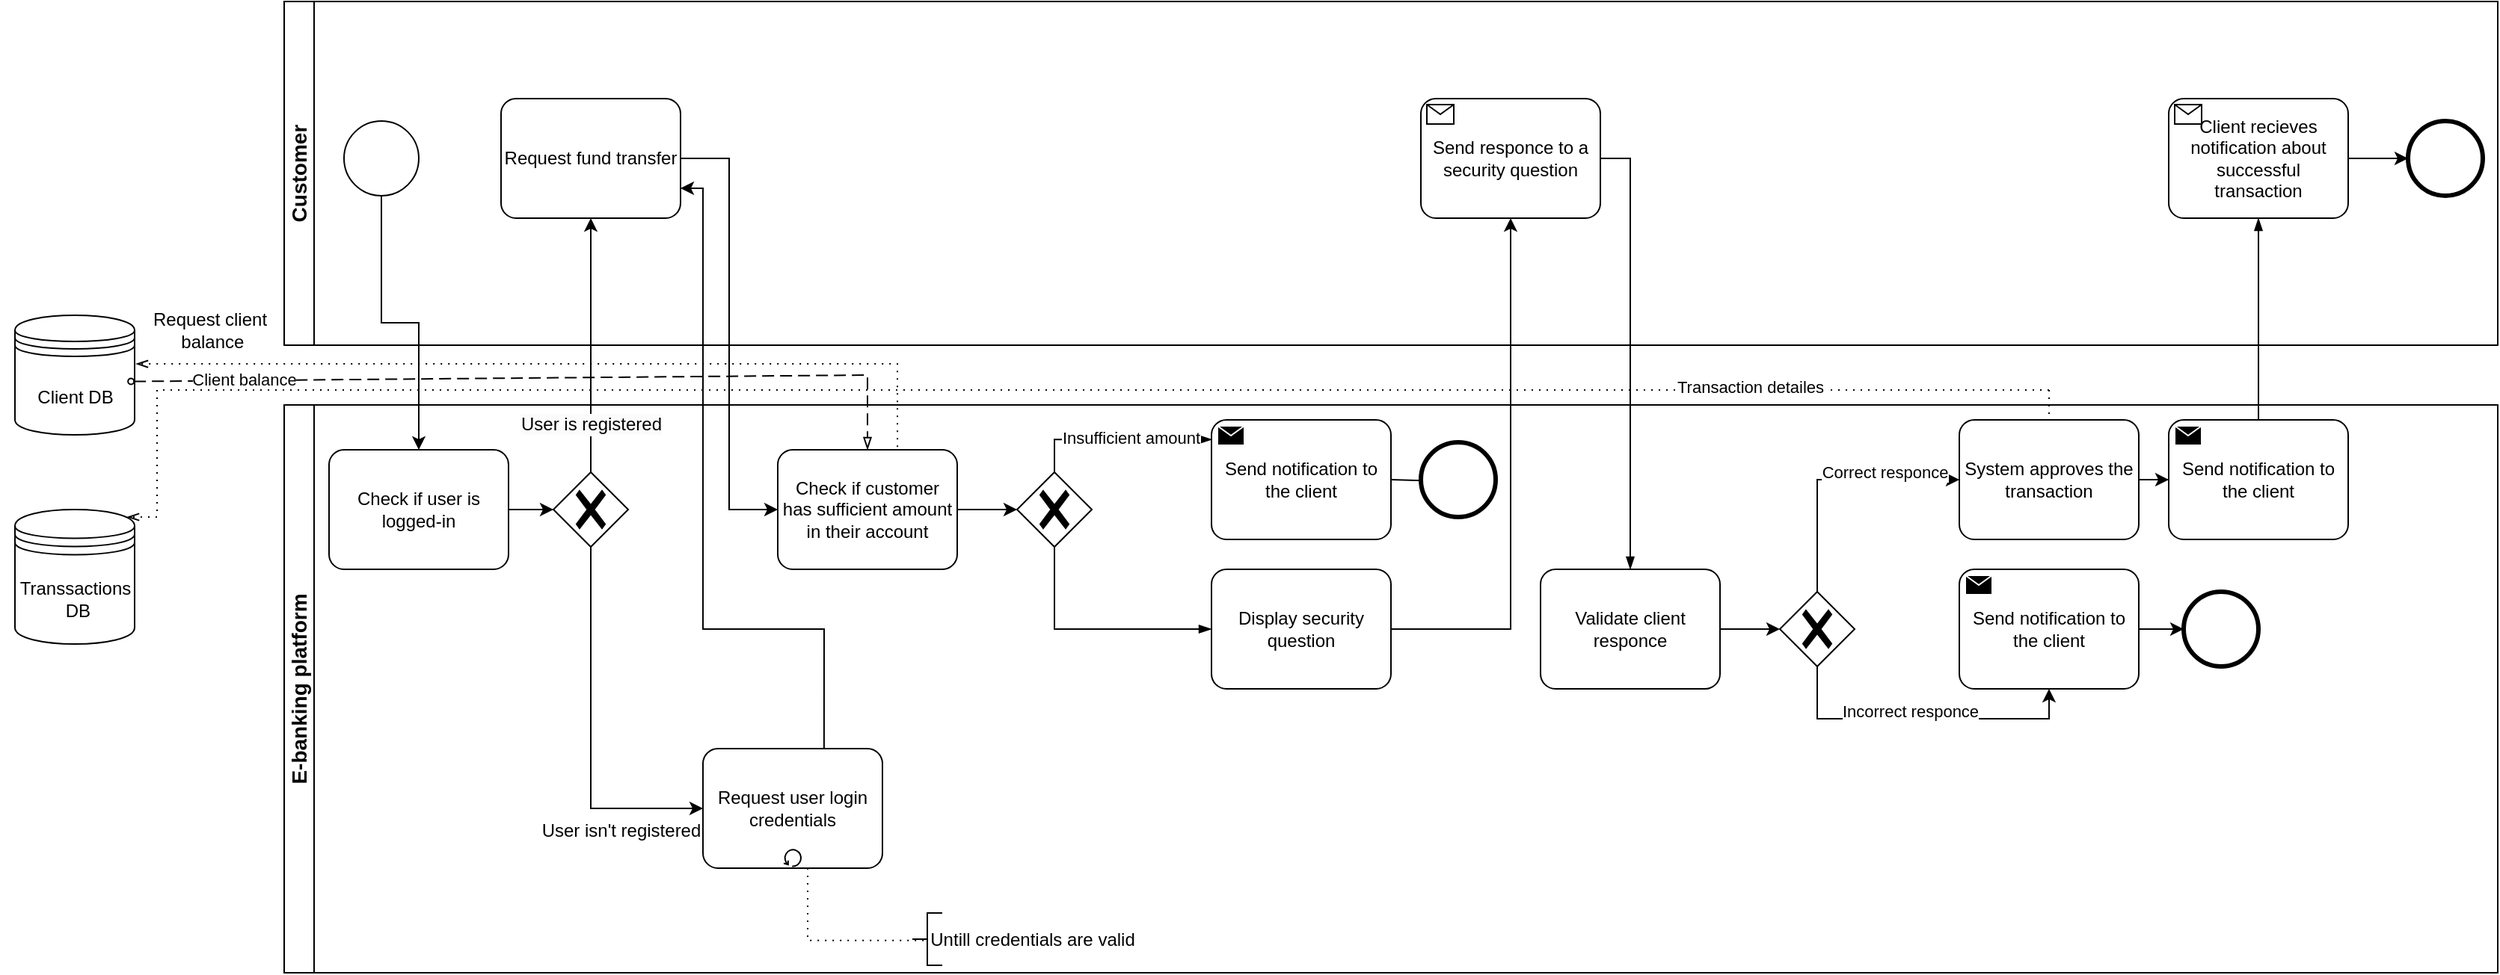 <mxfile version="24.8.3">
  <diagram name="Page-1" id="2a216829-ef6e-dabb-86c1-c78162f3ba2b">
    <mxGraphModel dx="1867" dy="780" grid="1" gridSize="10" guides="1" tooltips="1" connect="1" arrows="1" fold="1" page="1" pageScale="1" pageWidth="850" pageHeight="1100" background="none" math="0" shadow="0">
      <root>
        <mxCell id="0" />
        <mxCell id="1" parent="0" />
        <mxCell id="94Gj55trSPbPdeBnX5Sf-7" value="&lt;font style=&quot;font-size: 14px;&quot;&gt;Customer&lt;/font&gt;" style="swimlane;startSize=20;horizontal=0;html=1;whiteSpace=wrap;" vertex="1" parent="1">
          <mxGeometry x="220" y="130" width="1480" height="230" as="geometry" />
        </mxCell>
        <mxCell id="7a84cebc1def654-1" value="" style="shape=mxgraph.bpmn.shape;html=1;verticalLabelPosition=bottom;labelBackgroundColor=#ffffff;verticalAlign=top;perimeter=ellipsePerimeter;outline=standard;symbol=general;" parent="94Gj55trSPbPdeBnX5Sf-7" vertex="1">
          <mxGeometry x="40" y="80" width="50" height="50" as="geometry" />
        </mxCell>
        <mxCell id="94Gj55trSPbPdeBnX5Sf-15" value="Request fund transfer" style="points=[[0.25,0,0],[0.5,0,0],[0.75,0,0],[1,0.25,0],[1,0.5,0],[1,0.75,0],[0.75,1,0],[0.5,1,0],[0.25,1,0],[0,0.75,0],[0,0.5,0],[0,0.25,0]];shape=mxgraph.bpmn.task;whiteSpace=wrap;rectStyle=rounded;size=10;html=1;container=1;expand=0;collapsible=0;taskMarker=abstract;" vertex="1" parent="94Gj55trSPbPdeBnX5Sf-7">
          <mxGeometry x="145" y="65" width="120" height="80" as="geometry" />
        </mxCell>
        <mxCell id="94Gj55trSPbPdeBnX5Sf-41" value="Send responce to a security question" style="points=[[0.25,0,0],[0.5,0,0],[0.75,0,0],[1,0.25,0],[1,0.5,0],[1,0.75,0],[0.75,1,0],[0.5,1,0],[0.25,1,0],[0,0.75,0],[0,0.5,0],[0,0.25,0]];shape=mxgraph.bpmn.task;whiteSpace=wrap;rectStyle=rounded;size=10;html=1;container=1;expand=0;collapsible=0;taskMarker=receive;" vertex="1" parent="94Gj55trSPbPdeBnX5Sf-7">
          <mxGeometry x="760" y="65" width="120" height="80" as="geometry" />
        </mxCell>
        <mxCell id="94Gj55trSPbPdeBnX5Sf-81" value="Client recieves notification about successful transaction" style="points=[[0.25,0,0],[0.5,0,0],[0.75,0,0],[1,0.25,0],[1,0.5,0],[1,0.75,0],[0.75,1,0],[0.5,1,0],[0.25,1,0],[0,0.75,0],[0,0.5,0],[0,0.25,0]];shape=mxgraph.bpmn.task;whiteSpace=wrap;rectStyle=rounded;size=10;html=1;container=1;expand=0;collapsible=0;taskMarker=receive;" vertex="1" parent="94Gj55trSPbPdeBnX5Sf-7">
          <mxGeometry x="1260" y="65" width="120" height="80" as="geometry" />
        </mxCell>
        <mxCell id="94Gj55trSPbPdeBnX5Sf-61" value="" style="points=[[0.145,0.145,0],[0.5,0,0],[0.855,0.145,0],[1,0.5,0],[0.855,0.855,0],[0.5,1,0],[0.145,0.855,0],[0,0.5,0]];shape=mxgraph.bpmn.event;html=1;verticalLabelPosition=bottom;labelBackgroundColor=#ffffff;verticalAlign=top;align=center;perimeter=ellipsePerimeter;outlineConnect=0;aspect=fixed;outline=end;symbol=terminate2;" vertex="1" parent="94Gj55trSPbPdeBnX5Sf-7">
          <mxGeometry x="1420" y="80" width="50" height="50" as="geometry" />
        </mxCell>
        <mxCell id="94Gj55trSPbPdeBnX5Sf-83" style="edgeStyle=orthogonalEdgeStyle;rounded=0;orthogonalLoop=1;jettySize=auto;html=1;entryX=0;entryY=0.5;entryDx=0;entryDy=0;entryPerimeter=0;" edge="1" parent="94Gj55trSPbPdeBnX5Sf-7" source="94Gj55trSPbPdeBnX5Sf-81" target="94Gj55trSPbPdeBnX5Sf-61">
          <mxGeometry relative="1" as="geometry" />
        </mxCell>
        <mxCell id="94Gj55trSPbPdeBnX5Sf-8" value="&lt;font style=&quot;font-size: 14px;&quot;&gt;E-banking platform&lt;/font&gt;" style="swimlane;startSize=20;horizontal=0;html=1;whiteSpace=wrap;" vertex="1" parent="1">
          <mxGeometry x="220" y="400" width="1480" height="380" as="geometry" />
        </mxCell>
        <mxCell id="94Gj55trSPbPdeBnX5Sf-1" value="" style="points=[[0.25,0.25,0],[0.5,0,0],[0.75,0.25,0],[1,0.5,0],[0.75,0.75,0],[0.5,1,0],[0.25,0.75,0],[0,0.5,0]];shape=mxgraph.bpmn.gateway2;html=1;verticalLabelPosition=bottom;labelBackgroundColor=#ffffff;verticalAlign=top;align=center;perimeter=rhombusPerimeter;outlineConnect=0;outline=none;symbol=none;gwType=exclusive;" vertex="1" parent="94Gj55trSPbPdeBnX5Sf-8">
          <mxGeometry x="180" y="45" width="50" height="50" as="geometry" />
        </mxCell>
        <mxCell id="94Gj55trSPbPdeBnX5Sf-11" value="" style="edgeStyle=orthogonalEdgeStyle;rounded=0;orthogonalLoop=1;jettySize=auto;html=1;" edge="1" parent="94Gj55trSPbPdeBnX5Sf-8" source="94Gj55trSPbPdeBnX5Sf-9" target="94Gj55trSPbPdeBnX5Sf-1">
          <mxGeometry relative="1" as="geometry" />
        </mxCell>
        <mxCell id="94Gj55trSPbPdeBnX5Sf-9" value="Check if user is logged-in" style="points=[[0.25,0,0],[0.5,0,0],[0.75,0,0],[1,0.25,0],[1,0.5,0],[1,0.75,0],[0.75,1,0],[0.5,1,0],[0.25,1,0],[0,0.75,0],[0,0.5,0],[0,0.25,0]];shape=mxgraph.bpmn.task;whiteSpace=wrap;rectStyle=rounded;size=10;html=1;container=1;expand=0;collapsible=0;taskMarker=abstract;" vertex="1" parent="94Gj55trSPbPdeBnX5Sf-8">
          <mxGeometry x="30" y="30" width="120" height="80" as="geometry" />
        </mxCell>
        <mxCell id="94Gj55trSPbPdeBnX5Sf-13" value="User isn&#39;t registered" style="text;html=1;align=center;verticalAlign=middle;resizable=0;points=[];autosize=1;strokeColor=none;fillColor=none;" vertex="1" parent="94Gj55trSPbPdeBnX5Sf-8">
          <mxGeometry x="160" y="270" width="130" height="30" as="geometry" />
        </mxCell>
        <mxCell id="94Gj55trSPbPdeBnX5Sf-17" value="Check if customer has sufficient amount in their account" style="points=[[0.25,0,0],[0.5,0,0],[0.75,0,0],[1,0.25,0],[1,0.5,0],[1,0.75,0],[0.75,1,0],[0.5,1,0],[0.25,1,0],[0,0.75,0],[0,0.5,0],[0,0.25,0]];shape=mxgraph.bpmn.task;whiteSpace=wrap;rectStyle=rounded;size=10;html=1;container=1;expand=0;collapsible=0;taskMarker=abstract;" vertex="1" parent="94Gj55trSPbPdeBnX5Sf-8">
          <mxGeometry x="330" y="30" width="120" height="80" as="geometry" />
        </mxCell>
        <mxCell id="94Gj55trSPbPdeBnX5Sf-28" value="" style="points=[[0.25,0.25,0],[0.5,0,0],[0.75,0.25,0],[1,0.5,0],[0.75,0.75,0],[0.5,1,0],[0.25,0.75,0],[0,0.5,0]];shape=mxgraph.bpmn.gateway2;html=1;verticalLabelPosition=bottom;labelBackgroundColor=#ffffff;verticalAlign=top;align=center;perimeter=rhombusPerimeter;outlineConnect=0;outline=none;symbol=none;gwType=exclusive;" vertex="1" parent="94Gj55trSPbPdeBnX5Sf-8">
          <mxGeometry x="490" y="45" width="50" height="50" as="geometry" />
        </mxCell>
        <mxCell id="94Gj55trSPbPdeBnX5Sf-29" style="edgeStyle=orthogonalEdgeStyle;rounded=0;orthogonalLoop=1;jettySize=auto;html=1;entryX=0;entryY=0.5;entryDx=0;entryDy=0;entryPerimeter=0;" edge="1" parent="94Gj55trSPbPdeBnX5Sf-8" source="94Gj55trSPbPdeBnX5Sf-17" target="94Gj55trSPbPdeBnX5Sf-28">
          <mxGeometry relative="1" as="geometry" />
        </mxCell>
        <mxCell id="94Gj55trSPbPdeBnX5Sf-32" value="" style="edgeStyle=elbowEdgeStyle;fontSize=12;html=1;endArrow=blockThin;endFill=1;rounded=0;exitX=0.5;exitY=0;exitDx=0;exitDy=0;exitPerimeter=0;entryX=0.002;entryY=0.164;entryDx=0;entryDy=0;entryPerimeter=0;" edge="1" parent="94Gj55trSPbPdeBnX5Sf-8" source="94Gj55trSPbPdeBnX5Sf-28">
          <mxGeometry width="160" relative="1" as="geometry">
            <mxPoint x="500" y="170" as="sourcePoint" />
            <mxPoint x="620.24" y="23.12" as="targetPoint" />
            <Array as="points">
              <mxPoint x="515" y="30" />
            </Array>
          </mxGeometry>
        </mxCell>
        <mxCell id="94Gj55trSPbPdeBnX5Sf-33" value="Insufficient amount" style="edgeLabel;html=1;align=center;verticalAlign=middle;resizable=0;points=[];" vertex="1" connectable="0" parent="94Gj55trSPbPdeBnX5Sf-32">
          <mxGeometry x="-0.029" y="-1" relative="1" as="geometry">
            <mxPoint x="11" y="-2" as="offset" />
          </mxGeometry>
        </mxCell>
        <mxCell id="94Gj55trSPbPdeBnX5Sf-37" value="" style="edgeStyle=orthogonalEdgeStyle;rounded=0;orthogonalLoop=1;jettySize=auto;html=1;" edge="1" parent="94Gj55trSPbPdeBnX5Sf-8" target="94Gj55trSPbPdeBnX5Sf-36">
          <mxGeometry relative="1" as="geometry">
            <mxPoint x="740" y="50.059" as="sourcePoint" />
          </mxGeometry>
        </mxCell>
        <mxCell id="94Gj55trSPbPdeBnX5Sf-36" value="" style="points=[[0.145,0.145,0],[0.5,0,0],[0.855,0.145,0],[1,0.5,0],[0.855,0.855,0],[0.5,1,0],[0.145,0.855,0],[0,0.5,0]];shape=mxgraph.bpmn.event;html=1;verticalLabelPosition=bottom;labelBackgroundColor=#ffffff;verticalAlign=top;align=center;perimeter=ellipsePerimeter;outlineConnect=0;aspect=fixed;outline=end;symbol=terminate2;" vertex="1" parent="94Gj55trSPbPdeBnX5Sf-8">
          <mxGeometry x="760" y="25" width="50" height="50" as="geometry" />
        </mxCell>
        <mxCell id="94Gj55trSPbPdeBnX5Sf-38" value="Display security question" style="points=[[0.25,0,0],[0.5,0,0],[0.75,0,0],[1,0.25,0],[1,0.5,0],[1,0.75,0],[0.75,1,0],[0.5,1,0],[0.25,1,0],[0,0.75,0],[0,0.5,0],[0,0.25,0]];shape=mxgraph.bpmn.task;whiteSpace=wrap;rectStyle=rounded;size=10;html=1;container=1;expand=0;collapsible=0;taskMarker=abstract;" vertex="1" parent="94Gj55trSPbPdeBnX5Sf-8">
          <mxGeometry x="620" y="110" width="120" height="80" as="geometry" />
        </mxCell>
        <mxCell id="94Gj55trSPbPdeBnX5Sf-40" value="" style="edgeStyle=elbowEdgeStyle;fontSize=12;html=1;endArrow=blockThin;endFill=1;rounded=0;exitX=0.5;exitY=1;exitDx=0;exitDy=0;exitPerimeter=0;entryX=0;entryY=0.5;entryDx=0;entryDy=0;entryPerimeter=0;" edge="1" parent="94Gj55trSPbPdeBnX5Sf-8" source="94Gj55trSPbPdeBnX5Sf-28" target="94Gj55trSPbPdeBnX5Sf-38">
          <mxGeometry width="160" relative="1" as="geometry">
            <mxPoint x="620" y="170" as="sourcePoint" />
            <mxPoint x="780" y="170" as="targetPoint" />
            <Array as="points">
              <mxPoint x="515" y="130" />
            </Array>
          </mxGeometry>
        </mxCell>
        <mxCell id="94Gj55trSPbPdeBnX5Sf-43" value="Validate client responce" style="points=[[0.25,0,0],[0.5,0,0],[0.75,0,0],[1,0.25,0],[1,0.5,0],[1,0.75,0],[0.75,1,0],[0.5,1,0],[0.25,1,0],[0,0.75,0],[0,0.5,0],[0,0.25,0]];shape=mxgraph.bpmn.task;whiteSpace=wrap;rectStyle=rounded;size=10;html=1;container=1;expand=0;collapsible=0;taskMarker=abstract;" vertex="1" parent="94Gj55trSPbPdeBnX5Sf-8">
          <mxGeometry x="840" y="110" width="120" height="80" as="geometry" />
        </mxCell>
        <mxCell id="94Gj55trSPbPdeBnX5Sf-47" value="" style="points=[[0.25,0.25,0],[0.5,0,0],[0.75,0.25,0],[1,0.5,0],[0.75,0.75,0],[0.5,1,0],[0.25,0.75,0],[0,0.5,0]];shape=mxgraph.bpmn.gateway2;html=1;verticalLabelPosition=bottom;labelBackgroundColor=#ffffff;verticalAlign=top;align=center;perimeter=rhombusPerimeter;outlineConnect=0;outline=none;symbol=none;gwType=exclusive;" vertex="1" parent="94Gj55trSPbPdeBnX5Sf-8">
          <mxGeometry x="1000" y="125" width="50" height="50" as="geometry" />
        </mxCell>
        <mxCell id="94Gj55trSPbPdeBnX5Sf-48" style="edgeStyle=orthogonalEdgeStyle;rounded=0;orthogonalLoop=1;jettySize=auto;html=1;entryX=0;entryY=0.5;entryDx=0;entryDy=0;entryPerimeter=0;" edge="1" parent="94Gj55trSPbPdeBnX5Sf-8" source="94Gj55trSPbPdeBnX5Sf-43" target="94Gj55trSPbPdeBnX5Sf-47">
          <mxGeometry relative="1" as="geometry" />
        </mxCell>
        <mxCell id="94Gj55trSPbPdeBnX5Sf-50" value="System approves the transaction" style="points=[[0.25,0,0],[0.5,0,0],[0.75,0,0],[1,0.25,0],[1,0.5,0],[1,0.75,0],[0.75,1,0],[0.5,1,0],[0.25,1,0],[0,0.75,0],[0,0.5,0],[0,0.25,0]];shape=mxgraph.bpmn.task;whiteSpace=wrap;rectStyle=rounded;size=10;html=1;container=1;expand=0;collapsible=0;taskMarker=abstract;" vertex="1" parent="94Gj55trSPbPdeBnX5Sf-8">
          <mxGeometry x="1120" y="10" width="120" height="80" as="geometry" />
        </mxCell>
        <mxCell id="94Gj55trSPbPdeBnX5Sf-51" style="edgeStyle=orthogonalEdgeStyle;rounded=0;orthogonalLoop=1;jettySize=auto;html=1;exitX=0.5;exitY=0;exitDx=0;exitDy=0;exitPerimeter=0;entryX=0;entryY=0.5;entryDx=0;entryDy=0;entryPerimeter=0;" edge="1" parent="94Gj55trSPbPdeBnX5Sf-8" source="94Gj55trSPbPdeBnX5Sf-47" target="94Gj55trSPbPdeBnX5Sf-50">
          <mxGeometry relative="1" as="geometry" />
        </mxCell>
        <mxCell id="94Gj55trSPbPdeBnX5Sf-52" value="Correct responce" style="edgeLabel;html=1;align=center;verticalAlign=middle;resizable=0;points=[];" vertex="1" connectable="0" parent="94Gj55trSPbPdeBnX5Sf-51">
          <mxGeometry x="0.179" y="3" relative="1" as="geometry">
            <mxPoint x="20" y="-2" as="offset" />
          </mxGeometry>
        </mxCell>
        <mxCell id="94Gj55trSPbPdeBnX5Sf-55" style="edgeStyle=orthogonalEdgeStyle;rounded=0;orthogonalLoop=1;jettySize=auto;html=1;entryX=0.5;entryY=1;entryDx=0;entryDy=0;entryPerimeter=0;exitX=0.5;exitY=1;exitDx=0;exitDy=0;exitPerimeter=0;" edge="1" parent="94Gj55trSPbPdeBnX5Sf-8" source="94Gj55trSPbPdeBnX5Sf-47">
          <mxGeometry relative="1" as="geometry">
            <mxPoint x="1180.0" y="190" as="targetPoint" />
            <Array as="points">
              <mxPoint x="1025" y="210" />
              <mxPoint x="1180" y="210" />
            </Array>
          </mxGeometry>
        </mxCell>
        <mxCell id="94Gj55trSPbPdeBnX5Sf-56" value="Incorrect responce" style="edgeLabel;html=1;align=center;verticalAlign=middle;resizable=0;points=[];" vertex="1" connectable="0" parent="94Gj55trSPbPdeBnX5Sf-55">
          <mxGeometry x="-0.079" y="5" relative="1" as="geometry">
            <mxPoint as="offset" />
          </mxGeometry>
        </mxCell>
        <mxCell id="94Gj55trSPbPdeBnX5Sf-57" value="Send notification to the client" style="points=[[0.25,0,0],[0.5,0,0],[0.75,0,0],[1,0.25,0],[1,0.5,0],[1,0.75,0],[0.75,1,0],[0.5,1,0],[0.25,1,0],[0,0.75,0],[0,0.5,0],[0,0.25,0]];shape=mxgraph.bpmn.task;whiteSpace=wrap;rectStyle=rounded;size=10;html=1;container=1;expand=0;collapsible=0;taskMarker=send;" vertex="1" parent="94Gj55trSPbPdeBnX5Sf-8">
          <mxGeometry x="1120" y="110" width="120" height="80" as="geometry" />
        </mxCell>
        <mxCell id="94Gj55trSPbPdeBnX5Sf-58" value="Send notification to the client" style="points=[[0.25,0,0],[0.5,0,0],[0.75,0,0],[1,0.25,0],[1,0.5,0],[1,0.75,0],[0.75,1,0],[0.5,1,0],[0.25,1,0],[0,0.75,0],[0,0.5,0],[0,0.25,0]];shape=mxgraph.bpmn.task;whiteSpace=wrap;rectStyle=rounded;size=10;html=1;container=1;expand=0;collapsible=0;taskMarker=send;" vertex="1" parent="94Gj55trSPbPdeBnX5Sf-8">
          <mxGeometry x="620" y="10" width="120" height="80" as="geometry" />
        </mxCell>
        <mxCell id="94Gj55trSPbPdeBnX5Sf-59" value="" style="points=[[0.145,0.145,0],[0.5,0,0],[0.855,0.145,0],[1,0.5,0],[0.855,0.855,0],[0.5,1,0],[0.145,0.855,0],[0,0.5,0]];shape=mxgraph.bpmn.event;html=1;verticalLabelPosition=bottom;labelBackgroundColor=#ffffff;verticalAlign=top;align=center;perimeter=ellipsePerimeter;outlineConnect=0;aspect=fixed;outline=end;symbol=terminate2;" vertex="1" parent="94Gj55trSPbPdeBnX5Sf-8">
          <mxGeometry x="1270" y="125" width="50" height="50" as="geometry" />
        </mxCell>
        <mxCell id="94Gj55trSPbPdeBnX5Sf-60" style="edgeStyle=orthogonalEdgeStyle;rounded=0;orthogonalLoop=1;jettySize=auto;html=1;entryX=0;entryY=0.5;entryDx=0;entryDy=0;entryPerimeter=0;" edge="1" parent="94Gj55trSPbPdeBnX5Sf-8" source="94Gj55trSPbPdeBnX5Sf-57" target="94Gj55trSPbPdeBnX5Sf-59">
          <mxGeometry relative="1" as="geometry" />
        </mxCell>
        <mxCell id="94Gj55trSPbPdeBnX5Sf-62" value="Send notification to the client" style="points=[[0.25,0,0],[0.5,0,0],[0.75,0,0],[1,0.25,0],[1,0.5,0],[1,0.75,0],[0.75,1,0],[0.5,1,0],[0.25,1,0],[0,0.75,0],[0,0.5,0],[0,0.25,0]];shape=mxgraph.bpmn.task;whiteSpace=wrap;rectStyle=rounded;size=10;html=1;container=1;expand=0;collapsible=0;taskMarker=send;" vertex="1" parent="94Gj55trSPbPdeBnX5Sf-8">
          <mxGeometry x="1260" y="10" width="120" height="80" as="geometry" />
        </mxCell>
        <mxCell id="94Gj55trSPbPdeBnX5Sf-63" style="edgeStyle=orthogonalEdgeStyle;rounded=0;orthogonalLoop=1;jettySize=auto;html=1;entryX=0;entryY=0.5;entryDx=0;entryDy=0;entryPerimeter=0;" edge="1" parent="94Gj55trSPbPdeBnX5Sf-8" source="94Gj55trSPbPdeBnX5Sf-50" target="94Gj55trSPbPdeBnX5Sf-62">
          <mxGeometry relative="1" as="geometry" />
        </mxCell>
        <mxCell id="94Gj55trSPbPdeBnX5Sf-72" value="" style="html=1;shape=mxgraph.flowchart.annotation_2;align=left;labelPosition=right;" vertex="1" parent="94Gj55trSPbPdeBnX5Sf-8">
          <mxGeometry x="420" y="340" width="20" height="35" as="geometry" />
        </mxCell>
        <mxCell id="94Gj55trSPbPdeBnX5Sf-71" value="" style="edgeStyle=elbowEdgeStyle;fontSize=12;html=1;endFill=0;startFill=0;endSize=6;startSize=6;dashed=1;dashPattern=1 4;endArrow=none;startArrow=none;rounded=0;entryX=0.512;entryY=0.526;entryDx=0;entryDy=0;entryPerimeter=0;" edge="1" parent="94Gj55trSPbPdeBnX5Sf-8" target="94Gj55trSPbPdeBnX5Sf-72">
          <mxGeometry width="160" relative="1" as="geometry">
            <mxPoint x="350" y="310" as="sourcePoint" />
            <mxPoint x="620" y="330" as="targetPoint" />
            <Array as="points">
              <mxPoint x="350" y="340" />
            </Array>
          </mxGeometry>
        </mxCell>
        <mxCell id="94Gj55trSPbPdeBnX5Sf-73" value="Untill credentials are valid" style="text;html=1;align=center;verticalAlign=middle;resizable=0;points=[];autosize=1;strokeColor=none;fillColor=none;" vertex="1" parent="94Gj55trSPbPdeBnX5Sf-8">
          <mxGeometry x="420" y="342.5" width="160" height="30" as="geometry" />
        </mxCell>
        <mxCell id="94Gj55trSPbPdeBnX5Sf-78" value="Request user login credentials" style="points=[[0.25,0,0],[0.5,0,0],[0.75,0,0],[1,0.25,0],[1,0.5,0],[1,0.75,0],[0.75,1,0],[0.5,1,0],[0.25,1,0],[0,0.75,0],[0,0.5,0],[0,0.25,0]];shape=mxgraph.bpmn.task;whiteSpace=wrap;rectStyle=rounded;size=10;html=1;container=1;expand=0;collapsible=0;taskMarker=abstract;isLoopStandard=1;" vertex="1" parent="94Gj55trSPbPdeBnX5Sf-8">
          <mxGeometry x="280" y="230" width="120" height="80" as="geometry" />
        </mxCell>
        <mxCell id="94Gj55trSPbPdeBnX5Sf-79" style="edgeStyle=orthogonalEdgeStyle;rounded=0;orthogonalLoop=1;jettySize=auto;html=1;entryX=0;entryY=0.5;entryDx=0;entryDy=0;entryPerimeter=0;exitX=0.5;exitY=1;exitDx=0;exitDy=0;exitPerimeter=0;" edge="1" parent="94Gj55trSPbPdeBnX5Sf-8" source="94Gj55trSPbPdeBnX5Sf-1" target="94Gj55trSPbPdeBnX5Sf-78">
          <mxGeometry relative="1" as="geometry" />
        </mxCell>
        <mxCell id="94Gj55trSPbPdeBnX5Sf-80" style="edgeStyle=orthogonalEdgeStyle;rounded=0;orthogonalLoop=1;jettySize=auto;html=1;entryX=1;entryY=0.75;entryDx=0;entryDy=0;entryPerimeter=0;" edge="1" parent="94Gj55trSPbPdeBnX5Sf-8" target="94Gj55trSPbPdeBnX5Sf-15">
          <mxGeometry relative="1" as="geometry">
            <mxPoint x="360.96" y="230" as="sourcePoint" />
            <mxPoint x="270.0" y="-126.28" as="targetPoint" />
            <Array as="points">
              <mxPoint x="361" y="150" />
              <mxPoint x="280" y="150" />
              <mxPoint x="280" y="-145" />
            </Array>
          </mxGeometry>
        </mxCell>
        <mxCell id="94Gj55trSPbPdeBnX5Sf-14" style="edgeStyle=orthogonalEdgeStyle;rounded=0;orthogonalLoop=1;jettySize=auto;html=1;exitX=0.5;exitY=1;exitDx=0;exitDy=0;entryX=0.5;entryY=0;entryDx=0;entryDy=0;entryPerimeter=0;" edge="1" parent="1" source="7a84cebc1def654-1" target="94Gj55trSPbPdeBnX5Sf-9">
          <mxGeometry relative="1" as="geometry" />
        </mxCell>
        <mxCell id="94Gj55trSPbPdeBnX5Sf-16" style="edgeStyle=orthogonalEdgeStyle;rounded=0;orthogonalLoop=1;jettySize=auto;html=1;exitX=0.5;exitY=0;exitDx=0;exitDy=0;exitPerimeter=0;entryX=0.5;entryY=1;entryDx=0;entryDy=0;entryPerimeter=0;" edge="1" parent="1" source="94Gj55trSPbPdeBnX5Sf-1" target="94Gj55trSPbPdeBnX5Sf-15">
          <mxGeometry relative="1" as="geometry" />
        </mxCell>
        <mxCell id="94Gj55trSPbPdeBnX5Sf-18" value="&lt;span style=&quot;font-size: 12px; background-color: rgb(251, 251, 251);&quot;&gt;User is registered&lt;/span&gt;" style="edgeLabel;html=1;align=center;verticalAlign=middle;resizable=0;points=[];" vertex="1" connectable="0" parent="94Gj55trSPbPdeBnX5Sf-16">
          <mxGeometry x="-0.242" y="-2" relative="1" as="geometry">
            <mxPoint x="-2" y="32" as="offset" />
          </mxGeometry>
        </mxCell>
        <mxCell id="94Gj55trSPbPdeBnX5Sf-19" style="edgeStyle=orthogonalEdgeStyle;rounded=0;orthogonalLoop=1;jettySize=auto;html=1;entryX=0;entryY=0.5;entryDx=0;entryDy=0;entryPerimeter=0;" edge="1" parent="1" source="94Gj55trSPbPdeBnX5Sf-15" target="94Gj55trSPbPdeBnX5Sf-17">
          <mxGeometry relative="1" as="geometry" />
        </mxCell>
        <mxCell id="94Gj55trSPbPdeBnX5Sf-20" value="" style="shape=datastore;html=1;labelPosition=center;verticalLabelPosition=bottom;align=center;verticalAlign=top;" vertex="1" parent="1">
          <mxGeometry x="40" y="340" width="80" height="80" as="geometry" />
        </mxCell>
        <mxCell id="94Gj55trSPbPdeBnX5Sf-21" value="Client DB" style="text;html=1;align=center;verticalAlign=middle;resizable=0;points=[];autosize=1;strokeColor=none;fillColor=none;" vertex="1" parent="1">
          <mxGeometry x="45" y="380" width="70" height="30" as="geometry" />
        </mxCell>
        <mxCell id="94Gj55trSPbPdeBnX5Sf-23" value="" style="edgeStyle=elbowEdgeStyle;fontSize=12;html=1;endFill=0;startFill=0;endSize=6;startSize=6;dashed=1;dashPattern=1 4;endArrow=openThin;startArrow=none;rounded=0;exitX=0.667;exitY=-0.023;exitDx=0;exitDy=0;exitPerimeter=0;entryX=1.012;entryY=0.407;entryDx=0;entryDy=0;entryPerimeter=0;" edge="1" parent="1" source="94Gj55trSPbPdeBnX5Sf-17" target="94Gj55trSPbPdeBnX5Sf-20">
          <mxGeometry width="160" relative="1" as="geometry">
            <mxPoint x="860" y="440" as="sourcePoint" />
            <mxPoint x="220" y="370" as="targetPoint" />
            <Array as="points">
              <mxPoint x="630" y="400" />
            </Array>
          </mxGeometry>
        </mxCell>
        <mxCell id="94Gj55trSPbPdeBnX5Sf-25" value="" style="endArrow=blockThin;html=1;labelPosition=left;verticalLabelPosition=middle;align=right;verticalAlign=middle;dashed=1;dashPattern=8 4;endFill=0;startArrow=oval;startFill=0;endSize=6;startSize=4;rounded=0;exitX=1.037;exitY=0.143;exitDx=0;exitDy=0;exitPerimeter=0;entryX=0.5;entryY=0;entryDx=0;entryDy=0;entryPerimeter=0;" edge="1" parent="1" source="94Gj55trSPbPdeBnX5Sf-21" target="94Gj55trSPbPdeBnX5Sf-17">
          <mxGeometry relative="1" as="geometry">
            <mxPoint x="860" y="440" as="sourcePoint" />
            <mxPoint x="1020" y="440" as="targetPoint" />
            <Array as="points">
              <mxPoint x="610" y="380" />
            </Array>
          </mxGeometry>
        </mxCell>
        <mxCell id="94Gj55trSPbPdeBnX5Sf-27" value="Client balance" style="edgeLabel;html=1;align=center;verticalAlign=middle;resizable=0;points=[];" vertex="1" connectable="0" parent="94Gj55trSPbPdeBnX5Sf-25">
          <mxGeometry x="-0.411" relative="1" as="geometry">
            <mxPoint x="-84" as="offset" />
          </mxGeometry>
        </mxCell>
        <mxCell id="94Gj55trSPbPdeBnX5Sf-24" value="Request client&lt;div&gt;&amp;nbsp;balance&lt;/div&gt;" style="text;html=1;align=center;verticalAlign=middle;resizable=0;points=[];autosize=1;strokeColor=none;fillColor=none;" vertex="1" parent="1">
          <mxGeometry x="120" y="330" width="100" height="40" as="geometry" />
        </mxCell>
        <mxCell id="94Gj55trSPbPdeBnX5Sf-42" style="edgeStyle=orthogonalEdgeStyle;rounded=0;orthogonalLoop=1;jettySize=auto;html=1;entryX=0.5;entryY=1;entryDx=0;entryDy=0;entryPerimeter=0;" edge="1" parent="1" source="94Gj55trSPbPdeBnX5Sf-38" target="94Gj55trSPbPdeBnX5Sf-41">
          <mxGeometry relative="1" as="geometry" />
        </mxCell>
        <mxCell id="94Gj55trSPbPdeBnX5Sf-46" value="" style="edgeStyle=elbowEdgeStyle;fontSize=12;html=1;endArrow=blockThin;endFill=1;rounded=0;exitX=1;exitY=0.5;exitDx=0;exitDy=0;exitPerimeter=0;entryX=0.5;entryY=0;entryDx=0;entryDy=0;entryPerimeter=0;" edge="1" parent="1" source="94Gj55trSPbPdeBnX5Sf-41" target="94Gj55trSPbPdeBnX5Sf-43">
          <mxGeometry width="160" relative="1" as="geometry">
            <mxPoint x="810" y="340" as="sourcePoint" />
            <mxPoint x="970" y="340" as="targetPoint" />
            <Array as="points">
              <mxPoint x="1120" y="380" />
            </Array>
          </mxGeometry>
        </mxCell>
        <mxCell id="94Gj55trSPbPdeBnX5Sf-82" value="" style="edgeStyle=elbowEdgeStyle;fontSize=12;html=1;endArrow=blockThin;endFill=1;rounded=0;exitX=0.5;exitY=0;exitDx=0;exitDy=0;exitPerimeter=0;entryX=0.5;entryY=1;entryDx=0;entryDy=0;entryPerimeter=0;" edge="1" parent="1" source="94Gj55trSPbPdeBnX5Sf-62" target="94Gj55trSPbPdeBnX5Sf-81">
          <mxGeometry width="160" relative="1" as="geometry">
            <mxPoint x="1250" y="330" as="sourcePoint" />
            <mxPoint x="1410" y="330" as="targetPoint" />
          </mxGeometry>
        </mxCell>
        <mxCell id="94Gj55trSPbPdeBnX5Sf-84" value="" style="shape=datastore;html=1;labelPosition=center;verticalLabelPosition=bottom;align=center;verticalAlign=top;" vertex="1" parent="1">
          <mxGeometry x="40" y="470" width="80" height="90" as="geometry" />
        </mxCell>
        <mxCell id="94Gj55trSPbPdeBnX5Sf-85" value="Transsactions&lt;div&gt;&amp;nbsp;DB&lt;/div&gt;" style="text;html=1;align=center;verticalAlign=middle;resizable=0;points=[];autosize=1;strokeColor=none;fillColor=none;" vertex="1" parent="1">
          <mxGeometry x="30" y="510" width="100" height="40" as="geometry" />
        </mxCell>
        <mxCell id="94Gj55trSPbPdeBnX5Sf-86" value="" style="edgeStyle=elbowEdgeStyle;fontSize=12;html=1;endFill=0;startFill=0;endSize=6;startSize=6;dashed=1;dashPattern=1 4;endArrow=openThin;startArrow=none;rounded=0;entryX=1;entryY=0.5;entryDx=0;entryDy=0;" edge="1" parent="1">
          <mxGeometry width="160" relative="1" as="geometry">
            <mxPoint x="1400" y="390" as="sourcePoint" />
            <mxPoint x="115.0" y="475" as="targetPoint" />
            <Array as="points">
              <mxPoint x="135" y="420" />
            </Array>
          </mxGeometry>
        </mxCell>
        <mxCell id="94Gj55trSPbPdeBnX5Sf-89" value="Transaction detailes" style="edgeLabel;html=1;align=center;verticalAlign=middle;resizable=0;points=[];" vertex="1" connectable="0" parent="94Gj55trSPbPdeBnX5Sf-86">
          <mxGeometry x="-0.661" y="-2" relative="1" as="geometry">
            <mxPoint x="32" as="offset" />
          </mxGeometry>
        </mxCell>
        <mxCell id="94Gj55trSPbPdeBnX5Sf-88" value="" style="edgeStyle=elbowEdgeStyle;fontSize=12;html=1;endFill=0;startFill=0;endSize=6;startSize=6;dashed=1;dashPattern=1 4;endArrow=none;startArrow=none;rounded=0;entryX=0.5;entryY=0;entryDx=0;entryDy=0;entryPerimeter=0;" edge="1" parent="1" target="94Gj55trSPbPdeBnX5Sf-50">
          <mxGeometry width="160" relative="1" as="geometry">
            <mxPoint x="1400" y="390" as="sourcePoint" />
            <mxPoint x="870" y="560" as="targetPoint" />
          </mxGeometry>
        </mxCell>
      </root>
    </mxGraphModel>
  </diagram>
</mxfile>
